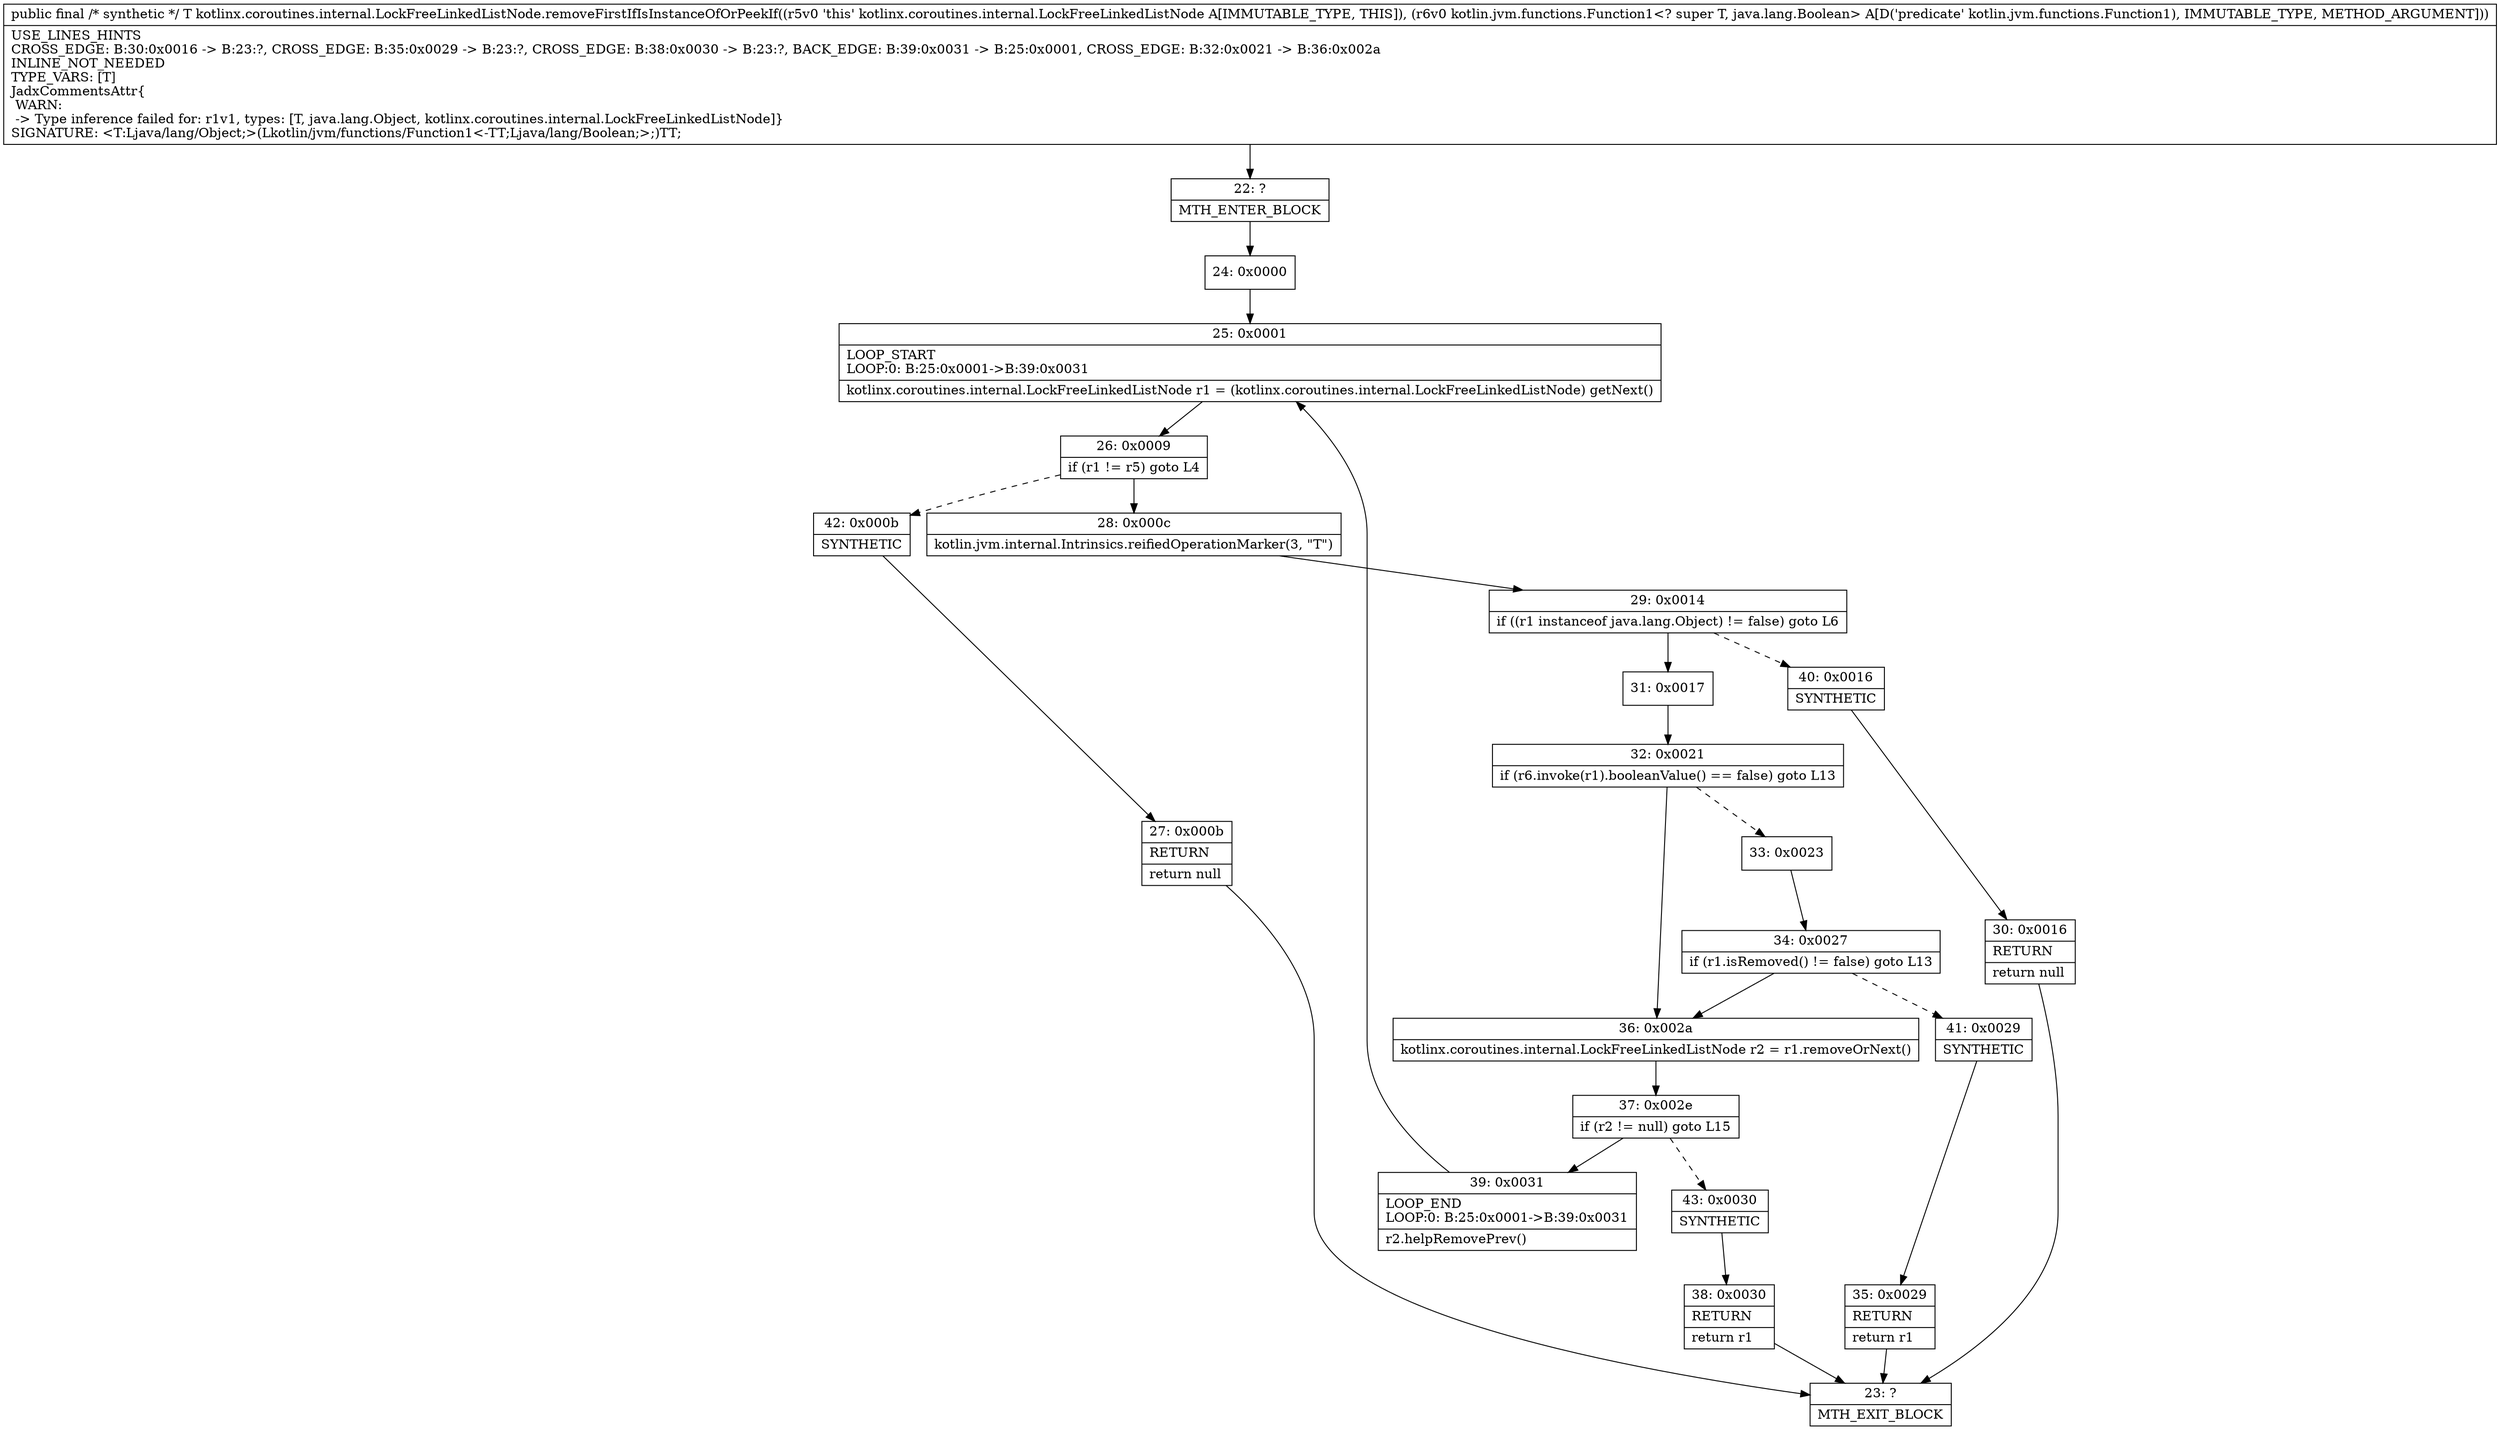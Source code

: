 digraph "CFG forkotlinx.coroutines.internal.LockFreeLinkedListNode.removeFirstIfIsInstanceOfOrPeekIf(Lkotlin\/jvm\/functions\/Function1;)Ljava\/lang\/Object;" {
Node_22 [shape=record,label="{22\:\ ?|MTH_ENTER_BLOCK\l}"];
Node_24 [shape=record,label="{24\:\ 0x0000}"];
Node_25 [shape=record,label="{25\:\ 0x0001|LOOP_START\lLOOP:0: B:25:0x0001\-\>B:39:0x0031\l|kotlinx.coroutines.internal.LockFreeLinkedListNode r1 = (kotlinx.coroutines.internal.LockFreeLinkedListNode) getNext()\l}"];
Node_26 [shape=record,label="{26\:\ 0x0009|if (r1 != r5) goto L4\l}"];
Node_28 [shape=record,label="{28\:\ 0x000c|kotlin.jvm.internal.Intrinsics.reifiedOperationMarker(3, \"T\")\l}"];
Node_29 [shape=record,label="{29\:\ 0x0014|if ((r1 instanceof java.lang.Object) != false) goto L6\l}"];
Node_31 [shape=record,label="{31\:\ 0x0017}"];
Node_32 [shape=record,label="{32\:\ 0x0021|if (r6.invoke(r1).booleanValue() == false) goto L13\l}"];
Node_33 [shape=record,label="{33\:\ 0x0023}"];
Node_34 [shape=record,label="{34\:\ 0x0027|if (r1.isRemoved() != false) goto L13\l}"];
Node_41 [shape=record,label="{41\:\ 0x0029|SYNTHETIC\l}"];
Node_35 [shape=record,label="{35\:\ 0x0029|RETURN\l|return r1\l}"];
Node_23 [shape=record,label="{23\:\ ?|MTH_EXIT_BLOCK\l}"];
Node_36 [shape=record,label="{36\:\ 0x002a|kotlinx.coroutines.internal.LockFreeLinkedListNode r2 = r1.removeOrNext()\l}"];
Node_37 [shape=record,label="{37\:\ 0x002e|if (r2 != null) goto L15\l}"];
Node_39 [shape=record,label="{39\:\ 0x0031|LOOP_END\lLOOP:0: B:25:0x0001\-\>B:39:0x0031\l|r2.helpRemovePrev()\l}"];
Node_43 [shape=record,label="{43\:\ 0x0030|SYNTHETIC\l}"];
Node_38 [shape=record,label="{38\:\ 0x0030|RETURN\l|return r1\l}"];
Node_40 [shape=record,label="{40\:\ 0x0016|SYNTHETIC\l}"];
Node_30 [shape=record,label="{30\:\ 0x0016|RETURN\l|return null\l}"];
Node_42 [shape=record,label="{42\:\ 0x000b|SYNTHETIC\l}"];
Node_27 [shape=record,label="{27\:\ 0x000b|RETURN\l|return null\l}"];
MethodNode[shape=record,label="{public final \/* synthetic *\/ T kotlinx.coroutines.internal.LockFreeLinkedListNode.removeFirstIfIsInstanceOfOrPeekIf((r5v0 'this' kotlinx.coroutines.internal.LockFreeLinkedListNode A[IMMUTABLE_TYPE, THIS]), (r6v0 kotlin.jvm.functions.Function1\<? super T, java.lang.Boolean\> A[D('predicate' kotlin.jvm.functions.Function1), IMMUTABLE_TYPE, METHOD_ARGUMENT]))  | USE_LINES_HINTS\lCROSS_EDGE: B:30:0x0016 \-\> B:23:?, CROSS_EDGE: B:35:0x0029 \-\> B:23:?, CROSS_EDGE: B:38:0x0030 \-\> B:23:?, BACK_EDGE: B:39:0x0031 \-\> B:25:0x0001, CROSS_EDGE: B:32:0x0021 \-\> B:36:0x002a\lINLINE_NOT_NEEDED\lTYPE_VARS: [T]\lJadxCommentsAttr\{\l WARN: \l \-\> Type inference failed for: r1v1, types: [T, java.lang.Object, kotlinx.coroutines.internal.LockFreeLinkedListNode]\}\lSIGNATURE: \<T:Ljava\/lang\/Object;\>(Lkotlin\/jvm\/functions\/Function1\<\-TT;Ljava\/lang\/Boolean;\>;)TT;\l}"];
MethodNode -> Node_22;Node_22 -> Node_24;
Node_24 -> Node_25;
Node_25 -> Node_26;
Node_26 -> Node_28;
Node_26 -> Node_42[style=dashed];
Node_28 -> Node_29;
Node_29 -> Node_31;
Node_29 -> Node_40[style=dashed];
Node_31 -> Node_32;
Node_32 -> Node_33[style=dashed];
Node_32 -> Node_36;
Node_33 -> Node_34;
Node_34 -> Node_36;
Node_34 -> Node_41[style=dashed];
Node_41 -> Node_35;
Node_35 -> Node_23;
Node_36 -> Node_37;
Node_37 -> Node_39;
Node_37 -> Node_43[style=dashed];
Node_39 -> Node_25;
Node_43 -> Node_38;
Node_38 -> Node_23;
Node_40 -> Node_30;
Node_30 -> Node_23;
Node_42 -> Node_27;
Node_27 -> Node_23;
}

